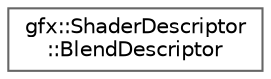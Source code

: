 digraph "Graphical Class Hierarchy"
{
 // LATEX_PDF_SIZE
  bgcolor="transparent";
  edge [fontname=Helvetica,fontsize=10,labelfontname=Helvetica,labelfontsize=10];
  node [fontname=Helvetica,fontsize=10,shape=box,height=0.2,width=0.4];
  rankdir="LR";
  Node0 [id="Node000000",label="gfx::ShaderDescriptor\l::BlendDescriptor",height=0.2,width=0.4,color="grey40", fillcolor="white", style="filled",URL="$structgfx_1_1_shader_descriptor_1_1_blend_descriptor.html",tooltip="Describes blending operations for a render target."];
}
